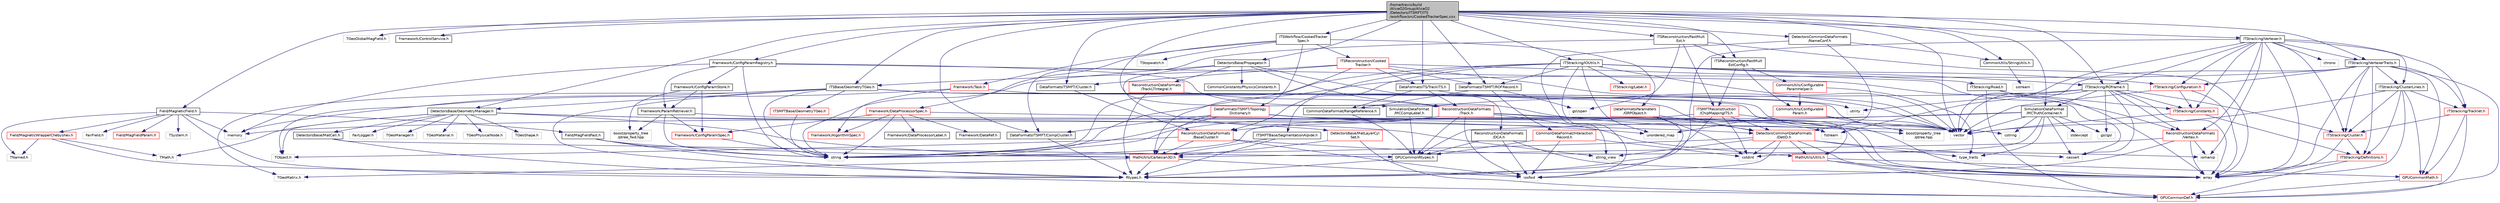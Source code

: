 digraph "/home/travis/build/AliceO2Group/AliceO2/Detectors/ITSMFT/ITS/workflow/src/CookedTrackerSpec.cxx"
{
 // INTERACTIVE_SVG=YES
  bgcolor="transparent";
  edge [fontname="Helvetica",fontsize="10",labelfontname="Helvetica",labelfontsize="10"];
  node [fontname="Helvetica",fontsize="10",shape=record];
  Node0 [label="/home/travis/build\l/AliceO2Group/AliceO2\l/Detectors/ITSMFT/ITS\l/workflow/src/CookedTrackerSpec.cxx",height=0.2,width=0.4,color="black", fillcolor="grey75", style="filled", fontcolor="black"];
  Node0 -> Node1 [color="midnightblue",fontsize="10",style="solid",fontname="Helvetica"];
  Node1 [label="vector",height=0.2,width=0.4,color="grey75"];
  Node0 -> Node2 [color="midnightblue",fontsize="10",style="solid",fontname="Helvetica"];
  Node2 [label="TGeoGlobalMagField.h",height=0.2,width=0.4,color="grey75"];
  Node0 -> Node3 [color="midnightblue",fontsize="10",style="solid",fontname="Helvetica"];
  Node3 [label="Framework/ControlService.h",height=0.2,width=0.4,color="black",URL="$d2/d43/ControlService_8h.html"];
  Node0 -> Node4 [color="midnightblue",fontsize="10",style="solid",fontname="Helvetica"];
  Node4 [label="Framework/ConfigParamRegistry.h",height=0.2,width=0.4,color="black",URL="$de/dc6/ConfigParamRegistry_8h.html"];
  Node4 -> Node5 [color="midnightblue",fontsize="10",style="solid",fontname="Helvetica"];
  Node5 [label="Framework/ParamRetriever.h",height=0.2,width=0.4,color="black",URL="$df/d72/ParamRetriever_8h.html"];
  Node5 -> Node6 [color="midnightblue",fontsize="10",style="solid",fontname="Helvetica"];
  Node6 [label="Framework/ConfigParamSpec.h",height=0.2,width=0.4,color="red",URL="$d0/d1c/ConfigParamSpec_8h.html"];
  Node6 -> Node16 [color="midnightblue",fontsize="10",style="solid",fontname="Helvetica"];
  Node16 [label="string",height=0.2,width=0.4,color="grey75"];
  Node5 -> Node17 [color="midnightblue",fontsize="10",style="solid",fontname="Helvetica"];
  Node17 [label="boost/property_tree\l/ptree_fwd.hpp",height=0.2,width=0.4,color="grey75"];
  Node5 -> Node16 [color="midnightblue",fontsize="10",style="solid",fontname="Helvetica"];
  Node5 -> Node1 [color="midnightblue",fontsize="10",style="solid",fontname="Helvetica"];
  Node4 -> Node18 [color="midnightblue",fontsize="10",style="solid",fontname="Helvetica"];
  Node18 [label="Framework/ConfigParamStore.h",height=0.2,width=0.4,color="black",URL="$dd/daf/ConfigParamStore_8h.html"];
  Node18 -> Node5 [color="midnightblue",fontsize="10",style="solid",fontname="Helvetica"];
  Node18 -> Node6 [color="midnightblue",fontsize="10",style="solid",fontname="Helvetica"];
  Node18 -> Node17 [color="midnightblue",fontsize="10",style="solid",fontname="Helvetica"];
  Node4 -> Node19 [color="midnightblue",fontsize="10",style="solid",fontname="Helvetica"];
  Node19 [label="boost/property_tree\l/ptree.hpp",height=0.2,width=0.4,color="grey75"];
  Node4 -> Node20 [color="midnightblue",fontsize="10",style="solid",fontname="Helvetica"];
  Node20 [label="memory",height=0.2,width=0.4,color="grey75"];
  Node4 -> Node16 [color="midnightblue",fontsize="10",style="solid",fontname="Helvetica"];
  Node4 -> Node21 [color="midnightblue",fontsize="10",style="solid",fontname="Helvetica"];
  Node21 [label="cassert",height=0.2,width=0.4,color="grey75"];
  Node0 -> Node22 [color="midnightblue",fontsize="10",style="solid",fontname="Helvetica"];
  Node22 [label="ITSWorkflow/CookedTracker\lSpec.h",height=0.2,width=0.4,color="black",URL="$d2/d0b/CookedTrackerSpec_8h.html"];
  Node22 -> Node23 [color="midnightblue",fontsize="10",style="solid",fontname="Helvetica"];
  Node23 [label="Framework/DataProcessorSpec.h",height=0.2,width=0.4,color="red",URL="$d0/df4/DataProcessorSpec_8h.html"];
  Node23 -> Node24 [color="midnightblue",fontsize="10",style="solid",fontname="Helvetica"];
  Node24 [label="Framework/AlgorithmSpec.h",height=0.2,width=0.4,color="red",URL="$d0/d14/AlgorithmSpec_8h.html"];
  Node23 -> Node6 [color="midnightblue",fontsize="10",style="solid",fontname="Helvetica"];
  Node23 -> Node125 [color="midnightblue",fontsize="10",style="solid",fontname="Helvetica"];
  Node125 [label="Framework/DataProcessorLabel.h",height=0.2,width=0.4,color="black",URL="$d1/df2/DataProcessorLabel_8h.html"];
  Node23 -> Node27 [color="midnightblue",fontsize="10",style="solid",fontname="Helvetica"];
  Node27 [label="Framework/DataRef.h",height=0.2,width=0.4,color="black",URL="$d5/dfb/DataRef_8h.html"];
  Node23 -> Node16 [color="midnightblue",fontsize="10",style="solid",fontname="Helvetica"];
  Node23 -> Node1 [color="midnightblue",fontsize="10",style="solid",fontname="Helvetica"];
  Node22 -> Node126 [color="midnightblue",fontsize="10",style="solid",fontname="Helvetica"];
  Node126 [label="ITSReconstruction/Cooked\lTracker.h",height=0.2,width=0.4,color="red",URL="$d6/d0c/CookedTracker_8h.html",tooltip="Definition of the \"Cooked Matrix\" ITS tracker. "];
  Node126 -> Node1 [color="midnightblue",fontsize="10",style="solid",fontname="Helvetica"];
  Node126 -> Node128 [color="midnightblue",fontsize="10",style="solid",fontname="Helvetica"];
  Node128 [label="ITSBase/GeometryTGeo.h",height=0.2,width=0.4,color="black",URL="$d9/dfb/ITSMFT_2ITS_2base_2include_2ITSBase_2GeometryTGeo_8h.html"];
  Node128 -> Node129 [color="midnightblue",fontsize="10",style="solid",fontname="Helvetica"];
  Node129 [label="TGeoMatrix.h",height=0.2,width=0.4,color="grey75"];
  Node128 -> Node130 [color="midnightblue",fontsize="10",style="solid",fontname="Helvetica"];
  Node130 [label="TObject.h",height=0.2,width=0.4,color="grey75"];
  Node128 -> Node49 [color="midnightblue",fontsize="10",style="solid",fontname="Helvetica"];
  Node49 [label="array",height=0.2,width=0.4,color="grey75"];
  Node128 -> Node16 [color="midnightblue",fontsize="10",style="solid",fontname="Helvetica"];
  Node128 -> Node1 [color="midnightblue",fontsize="10",style="solid",fontname="Helvetica"];
  Node128 -> Node131 [color="midnightblue",fontsize="10",style="solid",fontname="Helvetica"];
  Node131 [label="DetectorsBase/GeometryManager.h",height=0.2,width=0.4,color="black",URL="$db/dcc/Detectors_2Base_2include_2DetectorsBase_2GeometryManager_8h.html"];
  Node131 -> Node132 [color="midnightblue",fontsize="10",style="solid",fontname="Helvetica"];
  Node132 [label="TGeoManager.h",height=0.2,width=0.4,color="grey75"];
  Node131 -> Node133 [color="midnightblue",fontsize="10",style="solid",fontname="Helvetica"];
  Node133 [label="TGeoMaterial.h",height=0.2,width=0.4,color="grey75"];
  Node131 -> Node134 [color="midnightblue",fontsize="10",style="solid",fontname="Helvetica"];
  Node134 [label="TGeoPhysicalNode.h",height=0.2,width=0.4,color="grey75"];
  Node131 -> Node135 [color="midnightblue",fontsize="10",style="solid",fontname="Helvetica"];
  Node135 [label="TGeoShape.h",height=0.2,width=0.4,color="grey75"];
  Node131 -> Node136 [color="midnightblue",fontsize="10",style="solid",fontname="Helvetica"];
  Node136 [label="TMath.h",height=0.2,width=0.4,color="grey75"];
  Node131 -> Node130 [color="midnightblue",fontsize="10",style="solid",fontname="Helvetica"];
  Node131 -> Node15 [color="midnightblue",fontsize="10",style="solid",fontname="Helvetica"];
  Node15 [label="string_view",height=0.2,width=0.4,color="grey75"];
  Node131 -> Node137 [color="midnightblue",fontsize="10",style="solid",fontname="Helvetica"];
  Node137 [label="DetectorsCommonDataFormats\l/DetID.h",height=0.2,width=0.4,color="red",URL="$d6/d31/DetID_8h.html"];
  Node137 -> Node138 [color="midnightblue",fontsize="10",style="solid",fontname="Helvetica"];
  Node138 [label="Rtypes.h",height=0.2,width=0.4,color="grey75"];
  Node137 -> Node49 [color="midnightblue",fontsize="10",style="solid",fontname="Helvetica"];
  Node137 -> Node21 [color="midnightblue",fontsize="10",style="solid",fontname="Helvetica"];
  Node137 -> Node10 [color="midnightblue",fontsize="10",style="solid",fontname="Helvetica"];
  Node10 [label="cstdint",height=0.2,width=0.4,color="grey75"];
  Node137 -> Node15 [color="midnightblue",fontsize="10",style="solid",fontname="Helvetica"];
  Node137 -> Node16 [color="midnightblue",fontsize="10",style="solid",fontname="Helvetica"];
  Node137 -> Node8 [color="midnightblue",fontsize="10",style="solid",fontname="Helvetica"];
  Node8 [label="type_traits",height=0.2,width=0.4,color="grey75"];
  Node137 -> Node140 [color="midnightblue",fontsize="10",style="solid",fontname="Helvetica"];
  Node140 [label="MathUtils/Utils.h",height=0.2,width=0.4,color="red",URL="$d9/d52/Common_2MathUtils_2include_2MathUtils_2Utils_8h.html"];
  Node140 -> Node49 [color="midnightblue",fontsize="10",style="solid",fontname="Helvetica"];
  Node140 -> Node142 [color="midnightblue",fontsize="10",style="solid",fontname="Helvetica"];
  Node142 [label="GPUCommonDef.h",height=0.2,width=0.4,color="red",URL="$df/d21/GPUCommonDef_8h.html"];
  Node140 -> Node145 [color="midnightblue",fontsize="10",style="solid",fontname="Helvetica"];
  Node145 [label="GPUCommonMath.h",height=0.2,width=0.4,color="red",URL="$d6/da2/GPUCommonMath_8h.html"];
  Node145 -> Node142 [color="midnightblue",fontsize="10",style="solid",fontname="Helvetica"];
  Node131 -> Node147 [color="midnightblue",fontsize="10",style="solid",fontname="Helvetica"];
  Node147 [label="FairLogger.h",height=0.2,width=0.4,color="grey75"];
  Node131 -> Node148 [color="midnightblue",fontsize="10",style="solid",fontname="Helvetica"];
  Node148 [label="MathUtils/Cartesian3D.h",height=0.2,width=0.4,color="red",URL="$dd/d76/Cartesian3D_8h.html"];
  Node148 -> Node138 [color="midnightblue",fontsize="10",style="solid",fontname="Helvetica"];
  Node148 -> Node129 [color="midnightblue",fontsize="10",style="solid",fontname="Helvetica"];
  Node148 -> Node13 [color="midnightblue",fontsize="10",style="solid",fontname="Helvetica"];
  Node13 [label="iosfwd",height=0.2,width=0.4,color="grey75"];
  Node131 -> Node157 [color="midnightblue",fontsize="10",style="solid",fontname="Helvetica"];
  Node157 [label="DetectorsBase/MatCell.h",height=0.2,width=0.4,color="black",URL="$db/dba/MatCell_8h.html",tooltip="Declarations for material properties of the cell (voxel) "];
  Node157 -> Node142 [color="midnightblue",fontsize="10",style="solid",fontname="Helvetica"];
  Node157 -> Node158 [color="midnightblue",fontsize="10",style="solid",fontname="Helvetica"];
  Node158 [label="GPUCommonRtypes.h",height=0.2,width=0.4,color="black",URL="$d2/d45/GPUCommonRtypes_8h.html"];
  Node158 -> Node138 [color="midnightblue",fontsize="10",style="solid",fontname="Helvetica"];
  Node128 -> Node137 [color="midnightblue",fontsize="10",style="solid",fontname="Helvetica"];
  Node128 -> Node159 [color="midnightblue",fontsize="10",style="solid",fontname="Helvetica"];
  Node159 [label="ITSMFTBase/GeometryTGeo.h",height=0.2,width=0.4,color="red",URL="$d4/d5c/ITSMFT_2common_2base_2include_2ITSMFTBase_2GeometryTGeo_8h.html"];
  Node159 -> Node16 [color="midnightblue",fontsize="10",style="solid",fontname="Helvetica"];
  Node128 -> Node140 [color="midnightblue",fontsize="10",style="solid",fontname="Helvetica"];
  Node128 -> Node138 [color="midnightblue",fontsize="10",style="solid",fontname="Helvetica"];
  Node126 -> Node148 [color="midnightblue",fontsize="10",style="solid",fontname="Helvetica"];
  Node126 -> Node163 [color="midnightblue",fontsize="10",style="solid",fontname="Helvetica"];
  Node163 [label="DataFormatsITSMFT/Cluster.h",height=0.2,width=0.4,color="black",URL="$d1/d62/DataFormats_2Detectors_2ITSMFT_2common_2include_2DataFormatsITSMFT_2Cluster_8h.html"];
  Node163 -> Node164 [color="midnightblue",fontsize="10",style="solid",fontname="Helvetica"];
  Node164 [label="ReconstructionDataFormats\l/BaseCluster.h",height=0.2,width=0.4,color="red",URL="$d4/de2/BaseCluster_8h.html"];
  Node164 -> Node130 [color="midnightblue",fontsize="10",style="solid",fontname="Helvetica"];
  Node164 -> Node165 [color="midnightblue",fontsize="10",style="solid",fontname="Helvetica"];
  Node165 [label="iomanip",height=0.2,width=0.4,color="grey75"];
  Node164 -> Node13 [color="midnightblue",fontsize="10",style="solid",fontname="Helvetica"];
  Node164 -> Node148 [color="midnightblue",fontsize="10",style="solid",fontname="Helvetica"];
  Node126 -> Node167 [color="midnightblue",fontsize="10",style="solid",fontname="Helvetica"];
  Node167 [label="DataFormatsITS/TrackITS.h",height=0.2,width=0.4,color="black",URL="$d1/d71/TrackITS_8h.html",tooltip="Definition of the ITS track. "];
  Node167 -> Node1 [color="midnightblue",fontsize="10",style="solid",fontname="Helvetica"];
  Node167 -> Node168 [color="midnightblue",fontsize="10",style="solid",fontname="Helvetica"];
  Node168 [label="ReconstructionDataFormats\l/Track.h",height=0.2,width=0.4,color="red",URL="$d7/d8b/DataFormats_2Reconstruction_2include_2ReconstructionDataFormats_2Track_8h.html"];
  Node168 -> Node158 [color="midnightblue",fontsize="10",style="solid",fontname="Helvetica"];
  Node168 -> Node49 [color="midnightblue",fontsize="10",style="solid",fontname="Helvetica"];
  Node168 -> Node9 [color="midnightblue",fontsize="10",style="solid",fontname="Helvetica"];
  Node9 [label="cstring",height=0.2,width=0.4,color="grey75"];
  Node168 -> Node13 [color="midnightblue",fontsize="10",style="solid",fontname="Helvetica"];
  Node168 -> Node164 [color="midnightblue",fontsize="10",style="solid",fontname="Helvetica"];
  Node168 -> Node16 [color="midnightblue",fontsize="10",style="solid",fontname="Helvetica"];
  Node168 -> Node140 [color="midnightblue",fontsize="10",style="solid",fontname="Helvetica"];
  Node167 -> Node171 [color="midnightblue",fontsize="10",style="solid",fontname="Helvetica"];
  Node171 [label="CommonDataFormat/RangeReference.h",height=0.2,width=0.4,color="black",URL="$de/d64/RangeReference_8h.html",tooltip="Class to refer to the 1st entry and N elements of some group in the continuous container. "];
  Node171 -> Node158 [color="midnightblue",fontsize="10",style="solid",fontname="Helvetica"];
  Node126 -> Node172 [color="midnightblue",fontsize="10",style="solid",fontname="Helvetica"];
  Node172 [label="DataFormatsITSMFT/ROFRecord.h",height=0.2,width=0.4,color="black",URL="$d0/dc6/ITSMFT_2common_2include_2DataFormatsITSMFT_2ROFRecord_8h.html"];
  Node172 -> Node171 [color="midnightblue",fontsize="10",style="solid",fontname="Helvetica"];
  Node172 -> Node173 [color="midnightblue",fontsize="10",style="solid",fontname="Helvetica"];
  Node173 [label="CommonDataFormat/Interaction\lRecord.h",height=0.2,width=0.4,color="red",URL="$d9/d80/InteractionRecord_8h.html"];
  Node173 -> Node158 [color="midnightblue",fontsize="10",style="solid",fontname="Helvetica"];
  Node173 -> Node13 [color="midnightblue",fontsize="10",style="solid",fontname="Helvetica"];
  Node173 -> Node10 [color="midnightblue",fontsize="10",style="solid",fontname="Helvetica"];
  Node172 -> Node37 [color="midnightblue",fontsize="10",style="solid",fontname="Helvetica"];
  Node37 [label="gsl/span",height=0.2,width=0.4,color="grey75"];
  Node126 -> Node175 [color="midnightblue",fontsize="10",style="solid",fontname="Helvetica"];
  Node175 [label="ReconstructionDataFormats\l/Vertex.h",height=0.2,width=0.4,color="red",URL="$d3/d6f/DataFormats_2Reconstruction_2include_2ReconstructionDataFormats_2Vertex_8h.html"];
  Node175 -> Node148 [color="midnightblue",fontsize="10",style="solid",fontname="Helvetica"];
  Node175 -> Node49 [color="midnightblue",fontsize="10",style="solid",fontname="Helvetica"];
  Node175 -> Node165 [color="midnightblue",fontsize="10",style="solid",fontname="Helvetica"];
  Node175 -> Node13 [color="midnightblue",fontsize="10",style="solid",fontname="Helvetica"];
  Node22 -> Node177 [color="midnightblue",fontsize="10",style="solid",fontname="Helvetica"];
  Node177 [label="DataFormatsParameters\l/GRPObject.h",height=0.2,width=0.4,color="red",URL="$de/d28/GRPObject_8h.html",tooltip="Header of the General Run Parameters object. "];
  Node177 -> Node138 [color="midnightblue",fontsize="10",style="solid",fontname="Helvetica"];
  Node177 -> Node10 [color="midnightblue",fontsize="10",style="solid",fontname="Helvetica"];
  Node177 -> Node137 [color="midnightblue",fontsize="10",style="solid",fontname="Helvetica"];
  Node22 -> Node180 [color="midnightblue",fontsize="10",style="solid",fontname="Helvetica"];
  Node180 [label="DataFormatsITSMFT/Topology\lDictionary.h",height=0.2,width=0.4,color="red",URL="$d1/d08/TopologyDictionary_8h.html",tooltip="Definition of the ClusterTopology class. "];
  Node180 -> Node183 [color="midnightblue",fontsize="10",style="solid",fontname="Helvetica"];
  Node183 [label="fstream",height=0.2,width=0.4,color="grey75"];
  Node180 -> Node16 [color="midnightblue",fontsize="10",style="solid",fontname="Helvetica"];
  Node180 -> Node81 [color="midnightblue",fontsize="10",style="solid",fontname="Helvetica"];
  Node81 [label="unordered_map",height=0.2,width=0.4,color="grey75"];
  Node180 -> Node1 [color="midnightblue",fontsize="10",style="solid",fontname="Helvetica"];
  Node180 -> Node148 [color="midnightblue",fontsize="10",style="solid",fontname="Helvetica"];
  Node180 -> Node184 [color="midnightblue",fontsize="10",style="solid",fontname="Helvetica"];
  Node184 [label="DataFormatsITSMFT/CompCluster.h",height=0.2,width=0.4,color="black",URL="$df/de4/CompCluster_8h.html",tooltip="Definition of the ITSMFT compact cluster. "];
  Node184 -> Node138 [color="midnightblue",fontsize="10",style="solid",fontname="Helvetica"];
  Node22 -> Node186 [color="midnightblue",fontsize="10",style="solid",fontname="Helvetica"];
  Node186 [label="Framework/Task.h",height=0.2,width=0.4,color="red",URL="$df/d4f/Task_8h.html"];
  Node186 -> Node24 [color="midnightblue",fontsize="10",style="solid",fontname="Helvetica"];
  Node186 -> Node48 [color="midnightblue",fontsize="10",style="solid",fontname="Helvetica"];
  Node48 [label="utility",height=0.2,width=0.4,color="grey75"];
  Node186 -> Node20 [color="midnightblue",fontsize="10",style="solid",fontname="Helvetica"];
  Node22 -> Node190 [color="midnightblue",fontsize="10",style="solid",fontname="Helvetica"];
  Node190 [label="TStopwatch.h",height=0.2,width=0.4,color="grey75"];
  Node0 -> Node184 [color="midnightblue",fontsize="10",style="solid",fontname="Helvetica"];
  Node0 -> Node163 [color="midnightblue",fontsize="10",style="solid",fontname="Helvetica"];
  Node0 -> Node167 [color="midnightblue",fontsize="10",style="solid",fontname="Helvetica"];
  Node0 -> Node191 [color="midnightblue",fontsize="10",style="solid",fontname="Helvetica"];
  Node191 [label="SimulationDataFormat\l/MCCompLabel.h",height=0.2,width=0.4,color="black",URL="$d7/dcd/MCCompLabel_8h.html"];
  Node191 -> Node158 [color="midnightblue",fontsize="10",style="solid",fontname="Helvetica"];
  Node0 -> Node192 [color="midnightblue",fontsize="10",style="solid",fontname="Helvetica"];
  Node192 [label="SimulationDataFormat\l/MCTruthContainer.h",height=0.2,width=0.4,color="black",URL="$db/d14/MCTruthContainer_8h.html",tooltip="Definition of a container to keep Monte Carlo truth external to simulation objects. "];
  Node192 -> Node158 [color="midnightblue",fontsize="10",style="solid",fontname="Helvetica"];
  Node192 -> Node10 [color="midnightblue",fontsize="10",style="solid",fontname="Helvetica"];
  Node192 -> Node21 [color="midnightblue",fontsize="10",style="solid",fontname="Helvetica"];
  Node192 -> Node12 [color="midnightblue",fontsize="10",style="solid",fontname="Helvetica"];
  Node12 [label="stdexcept",height=0.2,width=0.4,color="grey75"];
  Node192 -> Node46 [color="midnightblue",fontsize="10",style="solid",fontname="Helvetica"];
  Node46 [label="gsl/gsl",height=0.2,width=0.4,color="grey75"];
  Node192 -> Node8 [color="midnightblue",fontsize="10",style="solid",fontname="Helvetica"];
  Node192 -> Node9 [color="midnightblue",fontsize="10",style="solid",fontname="Helvetica"];
  Node192 -> Node20 [color="midnightblue",fontsize="10",style="solid",fontname="Helvetica"];
  Node192 -> Node1 [color="midnightblue",fontsize="10",style="solid",fontname="Helvetica"];
  Node0 -> Node172 [color="midnightblue",fontsize="10",style="solid",fontname="Helvetica"];
  Node0 -> Node193 [color="midnightblue",fontsize="10",style="solid",fontname="Helvetica"];
  Node193 [label="Field/MagneticField.h",height=0.2,width=0.4,color="black",URL="$db/d4b/MagneticField_8h.html",tooltip="Definition of the MagF class. "];
  Node193 -> Node194 [color="midnightblue",fontsize="10",style="solid",fontname="Helvetica"];
  Node194 [label="FairField.h",height=0.2,width=0.4,color="grey75"];
  Node193 -> Node195 [color="midnightblue",fontsize="10",style="solid",fontname="Helvetica"];
  Node195 [label="Field/MagFieldParam.h",height=0.2,width=0.4,color="red",URL="$d3/d91/MagFieldParam_8h.html",tooltip="Definition of the MagFieldParam: container for ALICE mag. field parameters. "];
  Node193 -> Node198 [color="midnightblue",fontsize="10",style="solid",fontname="Helvetica"];
  Node198 [label="Field/MagneticWrapperChebyshev.h",height=0.2,width=0.4,color="red",URL="$dd/dfb/MagneticWrapperChebyshev_8h.html"];
  Node198 -> Node136 [color="midnightblue",fontsize="10",style="solid",fontname="Helvetica"];
  Node198 -> Node199 [color="midnightblue",fontsize="10",style="solid",fontname="Helvetica"];
  Node199 [label="TNamed.h",height=0.2,width=0.4,color="grey75"];
  Node198 -> Node138 [color="midnightblue",fontsize="10",style="solid",fontname="Helvetica"];
  Node193 -> Node202 [color="midnightblue",fontsize="10",style="solid",fontname="Helvetica"];
  Node202 [label="Field/MagFieldFast.h",height=0.2,width=0.4,color="black",URL="$da/df4/MagFieldFast_8h.html",tooltip="Definition of the fast magnetic field parametrization MagFieldFast. "];
  Node202 -> Node138 [color="midnightblue",fontsize="10",style="solid",fontname="Helvetica"];
  Node202 -> Node16 [color="midnightblue",fontsize="10",style="solid",fontname="Helvetica"];
  Node202 -> Node148 [color="midnightblue",fontsize="10",style="solid",fontname="Helvetica"];
  Node193 -> Node203 [color="midnightblue",fontsize="10",style="solid",fontname="Helvetica"];
  Node203 [label="TSystem.h",height=0.2,width=0.4,color="grey75"];
  Node193 -> Node138 [color="midnightblue",fontsize="10",style="solid",fontname="Helvetica"];
  Node193 -> Node199 [color="midnightblue",fontsize="10",style="solid",fontname="Helvetica"];
  Node193 -> Node20 [color="midnightblue",fontsize="10",style="solid",fontname="Helvetica"];
  Node0 -> Node131 [color="midnightblue",fontsize="10",style="solid",fontname="Helvetica"];
  Node0 -> Node204 [color="midnightblue",fontsize="10",style="solid",fontname="Helvetica"];
  Node204 [label="DetectorsBase/Propagator.h",height=0.2,width=0.4,color="black",URL="$d2/df9/Propagator_8h.html"];
  Node204 -> Node16 [color="midnightblue",fontsize="10",style="solid",fontname="Helvetica"];
  Node204 -> Node205 [color="midnightblue",fontsize="10",style="solid",fontname="Helvetica"];
  Node205 [label="CommonConstants/PhysicsConstants.h",height=0.2,width=0.4,color="black",URL="$d3/d9d/PhysicsConstants_8h.html",tooltip="Header to collect physics constants. "];
  Node204 -> Node168 [color="midnightblue",fontsize="10",style="solid",fontname="Helvetica"];
  Node204 -> Node206 [color="midnightblue",fontsize="10",style="solid",fontname="Helvetica"];
  Node206 [label="ReconstructionDataFormats\l/DCA.h",height=0.2,width=0.4,color="black",URL="$d7/d99/DCA_8h.html"];
  Node206 -> Node158 [color="midnightblue",fontsize="10",style="solid",fontname="Helvetica"];
  Node206 -> Node49 [color="midnightblue",fontsize="10",style="solid",fontname="Helvetica"];
  Node206 -> Node13 [color="midnightblue",fontsize="10",style="solid",fontname="Helvetica"];
  Node204 -> Node207 [color="midnightblue",fontsize="10",style="solid",fontname="Helvetica"];
  Node207 [label="ReconstructionDataFormats\l/TrackLTIntegral.h",height=0.2,width=0.4,color="red",URL="$d6/db1/TrackLTIntegral_8h.html",tooltip="Track Length and TOF integral. "];
  Node207 -> Node138 [color="midnightblue",fontsize="10",style="solid",fontname="Helvetica"];
  Node207 -> Node168 [color="midnightblue",fontsize="10",style="solid",fontname="Helvetica"];
  Node204 -> Node209 [color="midnightblue",fontsize="10",style="solid",fontname="Helvetica"];
  Node209 [label="DetectorsBase/MatLayerCyl\lSet.h",height=0.2,width=0.4,color="red",URL="$d9/da9/MatLayerCylSet_8h.html",tooltip="Declarations for the wrapper for the set of cylindrical material layers. "];
  Node209 -> Node142 [color="midnightblue",fontsize="10",style="solid",fontname="Helvetica"];
  Node209 -> Node148 [color="midnightblue",fontsize="10",style="solid",fontname="Helvetica"];
  Node0 -> Node128 [color="midnightblue",fontsize="10",style="solid",fontname="Helvetica"];
  Node0 -> Node213 [color="midnightblue",fontsize="10",style="solid",fontname="Helvetica"];
  Node213 [label="ITStracking/ROframe.h",height=0.2,width=0.4,color="black",URL="$dc/d8d/ITS_2tracking_2include_2ITStracking_2ROframe_8h.html"];
  Node213 -> Node49 [color="midnightblue",fontsize="10",style="solid",fontname="Helvetica"];
  Node213 -> Node1 [color="midnightblue",fontsize="10",style="solid",fontname="Helvetica"];
  Node213 -> Node48 [color="midnightblue",fontsize="10",style="solid",fontname="Helvetica"];
  Node213 -> Node21 [color="midnightblue",fontsize="10",style="solid",fontname="Helvetica"];
  Node213 -> Node46 [color="midnightblue",fontsize="10",style="solid",fontname="Helvetica"];
  Node213 -> Node214 [color="midnightblue",fontsize="10",style="solid",fontname="Helvetica"];
  Node214 [label="ITStracking/Cluster.h",height=0.2,width=0.4,color="red",URL="$da/d7f/Detectors_2ITSMFT_2ITS_2tracking_2include_2ITStracking_2Cluster_8h.html"];
  Node214 -> Node49 [color="midnightblue",fontsize="10",style="solid",fontname="Helvetica"];
  Node214 -> Node215 [color="midnightblue",fontsize="10",style="solid",fontname="Helvetica"];
  Node215 [label="ITStracking/Definitions.h",height=0.2,width=0.4,color="red",URL="$df/d3d/Definitions_8h.html"];
  Node215 -> Node49 [color="midnightblue",fontsize="10",style="solid",fontname="Helvetica"];
  Node215 -> Node142 [color="midnightblue",fontsize="10",style="solid",fontname="Helvetica"];
  Node213 -> Node217 [color="midnightblue",fontsize="10",style="solid",fontname="Helvetica"];
  Node217 [label="ITStracking/Constants.h",height=0.2,width=0.4,color="red",URL="$d0/d86/Detectors_2ITSMFT_2ITS_2tracking_2include_2ITStracking_2Constants_8h.html"];
  Node217 -> Node1 [color="midnightblue",fontsize="10",style="solid",fontname="Helvetica"];
  Node217 -> Node215 [color="midnightblue",fontsize="10",style="solid",fontname="Helvetica"];
  Node213 -> Node175 [color="midnightblue",fontsize="10",style="solid",fontname="Helvetica"];
  Node213 -> Node191 [color="midnightblue",fontsize="10",style="solid",fontname="Helvetica"];
  Node213 -> Node192 [color="midnightblue",fontsize="10",style="solid",fontname="Helvetica"];
  Node0 -> Node219 [color="midnightblue",fontsize="10",style="solid",fontname="Helvetica"];
  Node219 [label="ITStracking/IOUtils.h",height=0.2,width=0.4,color="black",URL="$da/db1/ITS_2tracking_2include_2ITStracking_2IOUtils_8h.html"];
  Node219 -> Node13 [color="midnightblue",fontsize="10",style="solid",fontname="Helvetica"];
  Node219 -> Node16 [color="midnightblue",fontsize="10",style="solid",fontname="Helvetica"];
  Node219 -> Node81 [color="midnightblue",fontsize="10",style="solid",fontname="Helvetica"];
  Node219 -> Node1 [color="midnightblue",fontsize="10",style="solid",fontname="Helvetica"];
  Node219 -> Node172 [color="midnightblue",fontsize="10",style="solid",fontname="Helvetica"];
  Node219 -> Node220 [color="midnightblue",fontsize="10",style="solid",fontname="Helvetica"];
  Node220 [label="ITStracking/Configuration.h",height=0.2,width=0.4,color="red",URL="$d3/d59/Configuration_8h.html"];
  Node220 -> Node49 [color="midnightblue",fontsize="10",style="solid",fontname="Helvetica"];
  Node220 -> Node1 [color="midnightblue",fontsize="10",style="solid",fontname="Helvetica"];
  Node220 -> Node217 [color="midnightblue",fontsize="10",style="solid",fontname="Helvetica"];
  Node219 -> Node213 [color="midnightblue",fontsize="10",style="solid",fontname="Helvetica"];
  Node219 -> Node221 [color="midnightblue",fontsize="10",style="solid",fontname="Helvetica"];
  Node221 [label="ITStracking/Label.h",height=0.2,width=0.4,color="red",URL="$d3/dc8/Label_8h.html"];
  Node219 -> Node222 [color="midnightblue",fontsize="10",style="solid",fontname="Helvetica"];
  Node222 [label="ITStracking/Road.h",height=0.2,width=0.4,color="black",URL="$d4/d5a/ITS_2tracking_2include_2ITStracking_2Road_8h.html"];
  Node222 -> Node49 [color="midnightblue",fontsize="10",style="solid",fontname="Helvetica"];
  Node222 -> Node217 [color="midnightblue",fontsize="10",style="solid",fontname="Helvetica"];
  Node222 -> Node142 [color="midnightblue",fontsize="10",style="solid",fontname="Helvetica"];
  Node219 -> Node223 [color="midnightblue",fontsize="10",style="solid",fontname="Helvetica"];
  Node223 [label="ITSMFTBase/SegmentationAlpide.h",height=0.2,width=0.4,color="black",URL="$d3/dba/SegmentationAlpide_8h.html",tooltip="Definition of the SegmentationAlpide class. "];
  Node223 -> Node138 [color="midnightblue",fontsize="10",style="solid",fontname="Helvetica"];
  Node223 -> Node148 [color="midnightblue",fontsize="10",style="solid",fontname="Helvetica"];
  Node219 -> Node164 [color="midnightblue",fontsize="10",style="solid",fontname="Helvetica"];
  Node0 -> Node224 [color="midnightblue",fontsize="10",style="solid",fontname="Helvetica"];
  Node224 [label="ITStracking/Vertexer.h",height=0.2,width=0.4,color="black",URL="$de/d9b/Vertexer_8h.html"];
  Node224 -> Node74 [color="midnightblue",fontsize="10",style="solid",fontname="Helvetica"];
  Node74 [label="chrono",height=0.2,width=0.4,color="grey75"];
  Node224 -> Node183 [color="midnightblue",fontsize="10",style="solid",fontname="Helvetica"];
  Node224 -> Node165 [color="midnightblue",fontsize="10",style="solid",fontname="Helvetica"];
  Node224 -> Node49 [color="midnightblue",fontsize="10",style="solid",fontname="Helvetica"];
  Node224 -> Node13 [color="midnightblue",fontsize="10",style="solid",fontname="Helvetica"];
  Node224 -> Node213 [color="midnightblue",fontsize="10",style="solid",fontname="Helvetica"];
  Node224 -> Node217 [color="midnightblue",fontsize="10",style="solid",fontname="Helvetica"];
  Node224 -> Node220 [color="midnightblue",fontsize="10",style="solid",fontname="Helvetica"];
  Node224 -> Node225 [color="midnightblue",fontsize="10",style="solid",fontname="Helvetica"];
  Node225 [label="ITStracking/VertexerTraits.h",height=0.2,width=0.4,color="black",URL="$d2/dd6/VertexerTraits_8h.html",tooltip="Class to compute the primary vertex in ITS from tracklets. "];
  Node225 -> Node49 [color="midnightblue",fontsize="10",style="solid",fontname="Helvetica"];
  Node225 -> Node16 [color="midnightblue",fontsize="10",style="solid",fontname="Helvetica"];
  Node225 -> Node1 [color="midnightblue",fontsize="10",style="solid",fontname="Helvetica"];
  Node225 -> Node214 [color="midnightblue",fontsize="10",style="solid",fontname="Helvetica"];
  Node225 -> Node220 [color="midnightblue",fontsize="10",style="solid",fontname="Helvetica"];
  Node225 -> Node226 [color="midnightblue",fontsize="10",style="solid",fontname="Helvetica"];
  Node226 [label="ITStracking/ClusterLines.h",height=0.2,width=0.4,color="black",URL="$df/d50/ClusterLines_8h.html"];
  Node226 -> Node49 [color="midnightblue",fontsize="10",style="solid",fontname="Helvetica"];
  Node226 -> Node1 [color="midnightblue",fontsize="10",style="solid",fontname="Helvetica"];
  Node226 -> Node214 [color="midnightblue",fontsize="10",style="solid",fontname="Helvetica"];
  Node226 -> Node215 [color="midnightblue",fontsize="10",style="solid",fontname="Helvetica"];
  Node226 -> Node227 [color="midnightblue",fontsize="10",style="solid",fontname="Helvetica"];
  Node227 [label="ITStracking/Tracklet.h",height=0.2,width=0.4,color="red",URL="$d8/db3/ITSMFT_2ITS_2tracking_2include_2ITStracking_2Tracklet_8h.html"];
  Node227 -> Node214 [color="midnightblue",fontsize="10",style="solid",fontname="Helvetica"];
  Node227 -> Node145 [color="midnightblue",fontsize="10",style="solid",fontname="Helvetica"];
  Node227 -> Node142 [color="midnightblue",fontsize="10",style="solid",fontname="Helvetica"];
  Node226 -> Node145 [color="midnightblue",fontsize="10",style="solid",fontname="Helvetica"];
  Node225 -> Node215 [color="midnightblue",fontsize="10",style="solid",fontname="Helvetica"];
  Node225 -> Node227 [color="midnightblue",fontsize="10",style="solid",fontname="Helvetica"];
  Node225 -> Node145 [color="midnightblue",fontsize="10",style="solid",fontname="Helvetica"];
  Node225 -> Node142 [color="midnightblue",fontsize="10",style="solid",fontname="Helvetica"];
  Node224 -> Node175 [color="midnightblue",fontsize="10",style="solid",fontname="Helvetica"];
  Node224 -> Node226 [color="midnightblue",fontsize="10",style="solid",fontname="Helvetica"];
  Node224 -> Node227 [color="midnightblue",fontsize="10",style="solid",fontname="Helvetica"];
  Node224 -> Node214 [color="midnightblue",fontsize="10",style="solid",fontname="Helvetica"];
  Node0 -> Node225 [color="midnightblue",fontsize="10",style="solid",fontname="Helvetica"];
  Node0 -> Node228 [color="midnightblue",fontsize="10",style="solid",fontname="Helvetica"];
  Node228 [label="DetectorsCommonDataFormats\l/NameConf.h",height=0.2,width=0.4,color="black",URL="$d7/d61/NameConf_8h.html",tooltip="Definition of the Names Generator class. "];
  Node228 -> Node137 [color="midnightblue",fontsize="10",style="solid",fontname="Helvetica"];
  Node228 -> Node229 [color="midnightblue",fontsize="10",style="solid",fontname="Helvetica"];
  Node229 [label="CommonUtils/StringUtils.h",height=0.2,width=0.4,color="black",URL="$d4/d8f/StringUtils_8h.html"];
  Node229 -> Node91 [color="midnightblue",fontsize="10",style="solid",fontname="Helvetica"];
  Node91 [label="sstream",height=0.2,width=0.4,color="grey75"];
  Node228 -> Node15 [color="midnightblue",fontsize="10",style="solid",fontname="Helvetica"];
  Node0 -> Node229 [color="midnightblue",fontsize="10",style="solid",fontname="Helvetica"];
  Node0 -> Node230 [color="midnightblue",fontsize="10",style="solid",fontname="Helvetica"];
  Node230 [label="ITSReconstruction/FastMult\lEstConfig.h",height=0.2,width=0.4,color="black",URL="$de/df4/FastMultEstConfig_8h.html",tooltip="Configuration parameters for ITS fast multiplicity estimator. "];
  Node230 -> Node231 [color="midnightblue",fontsize="10",style="solid",fontname="Helvetica"];
  Node231 [label="CommonUtils/Configurable\lParam.h",height=0.2,width=0.4,color="red",URL="$db/d2c/ConfigurableParam_8h.html"];
  Node231 -> Node1 [color="midnightblue",fontsize="10",style="solid",fontname="Helvetica"];
  Node231 -> Node81 [color="midnightblue",fontsize="10",style="solid",fontname="Helvetica"];
  Node231 -> Node19 [color="midnightblue",fontsize="10",style="solid",fontname="Helvetica"];
  Node230 -> Node232 [color="midnightblue",fontsize="10",style="solid",fontname="Helvetica"];
  Node232 [label="CommonUtils/Configurable\lParamHelper.h",height=0.2,width=0.4,color="red",URL="$da/d6b/ConfigurableParamHelper_8h.html"];
  Node232 -> Node231 [color="midnightblue",fontsize="10",style="solid",fontname="Helvetica"];
  Node232 -> Node8 [color="midnightblue",fontsize="10",style="solid",fontname="Helvetica"];
  Node230 -> Node234 [color="midnightblue",fontsize="10",style="solid",fontname="Helvetica"];
  Node234 [label="ITSMFTReconstruction\l/ChipMappingITS.h",height=0.2,width=0.4,color="red",URL="$d3/d57/ChipMappingITS_8h.html"];
  Node234 -> Node138 [color="midnightblue",fontsize="10",style="solid",fontname="Helvetica"];
  Node234 -> Node49 [color="midnightblue",fontsize="10",style="solid",fontname="Helvetica"];
  Node234 -> Node10 [color="midnightblue",fontsize="10",style="solid",fontname="Helvetica"];
  Node234 -> Node16 [color="midnightblue",fontsize="10",style="solid",fontname="Helvetica"];
  Node234 -> Node137 [color="midnightblue",fontsize="10",style="solid",fontname="Helvetica"];
  Node0 -> Node236 [color="midnightblue",fontsize="10",style="solid",fontname="Helvetica"];
  Node236 [label="ITSReconstruction/FastMult\lEst.h",height=0.2,width=0.4,color="black",URL="$d5/daa/FastMultEst_8h.html",tooltip="Fast multiplicity estimator for ITS. "];
  Node236 -> Node234 [color="midnightblue",fontsize="10",style="solid",fontname="Helvetica"];
  Node236 -> Node184 [color="midnightblue",fontsize="10",style="solid",fontname="Helvetica"];
  Node236 -> Node230 [color="midnightblue",fontsize="10",style="solid",fontname="Helvetica"];
  Node236 -> Node37 [color="midnightblue",fontsize="10",style="solid",fontname="Helvetica"];
  Node236 -> Node49 [color="midnightblue",fontsize="10",style="solid",fontname="Helvetica"];
}
